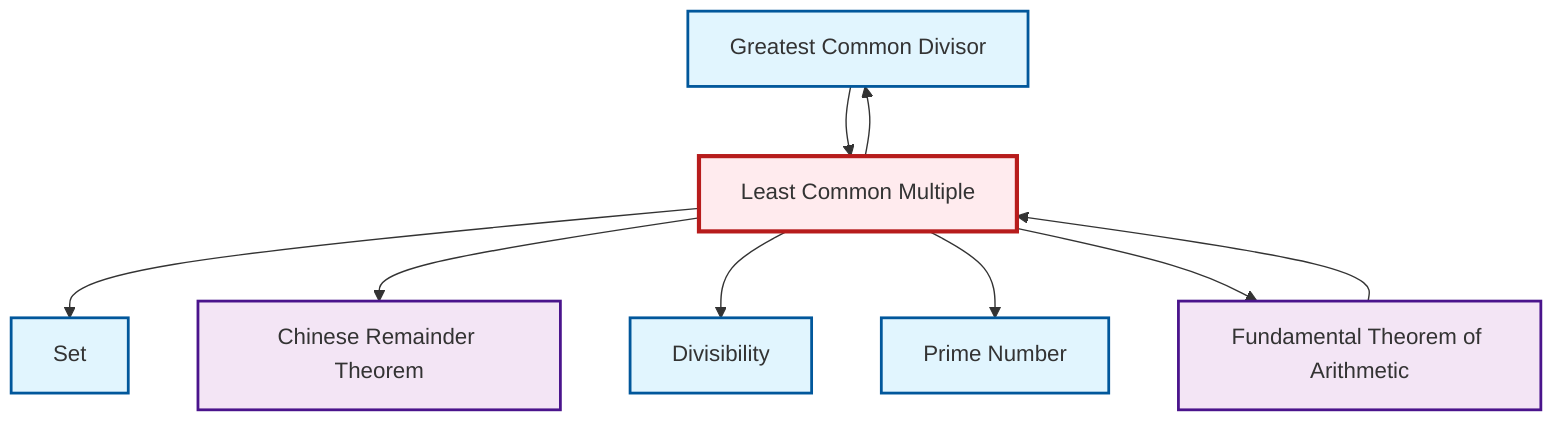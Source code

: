 graph TD
    classDef definition fill:#e1f5fe,stroke:#01579b,stroke-width:2px
    classDef theorem fill:#f3e5f5,stroke:#4a148c,stroke-width:2px
    classDef axiom fill:#fff3e0,stroke:#e65100,stroke-width:2px
    classDef example fill:#e8f5e9,stroke:#1b5e20,stroke-width:2px
    classDef current fill:#ffebee,stroke:#b71c1c,stroke-width:3px
    def-gcd["Greatest Common Divisor"]:::definition
    thm-fundamental-arithmetic["Fundamental Theorem of Arithmetic"]:::theorem
    def-prime["Prime Number"]:::definition
    def-lcm["Least Common Multiple"]:::definition
    thm-chinese-remainder["Chinese Remainder Theorem"]:::theorem
    def-divisibility["Divisibility"]:::definition
    def-set["Set"]:::definition
    thm-fundamental-arithmetic --> def-lcm
    def-lcm --> def-set
    def-lcm --> thm-chinese-remainder
    def-lcm --> def-gcd
    def-lcm --> def-divisibility
    def-lcm --> def-prime
    def-lcm --> thm-fundamental-arithmetic
    def-gcd --> def-lcm
    class def-lcm current